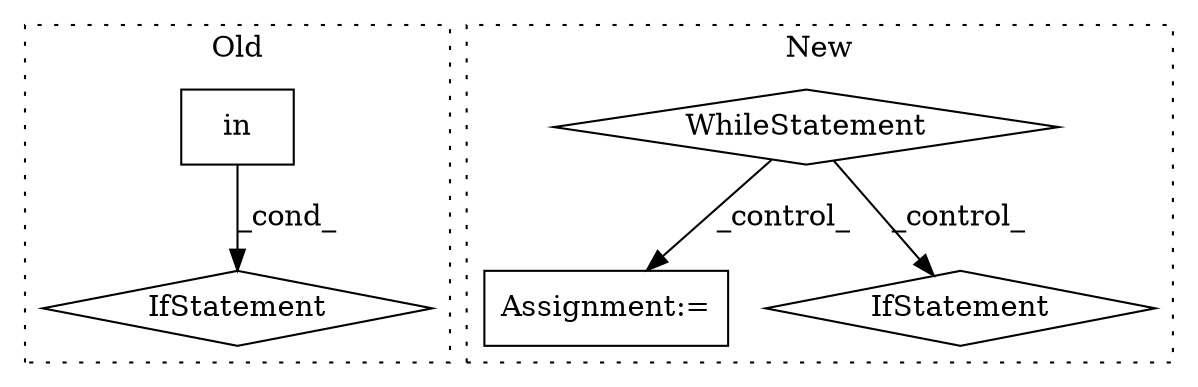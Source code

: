 digraph G {
subgraph cluster0 {
1 [label="in" a="105" s="3820" l="22" shape="box"];
3 [label="IfStatement" a="25" s="3808,3842" l="12,2" shape="diamond"];
label = "Old";
style="dotted";
}
subgraph cluster1 {
2 [label="WhileStatement" a="61" s="4965,4976" l="7,2" shape="diamond"];
4 [label="Assignment:=" a="7" s="6061" l="1" shape="box"];
5 [label="IfStatement" a="25" s="5645,5674" l="4,2" shape="diamond"];
label = "New";
style="dotted";
}
1 -> 3 [label="_cond_"];
2 -> 4 [label="_control_"];
2 -> 5 [label="_control_"];
}